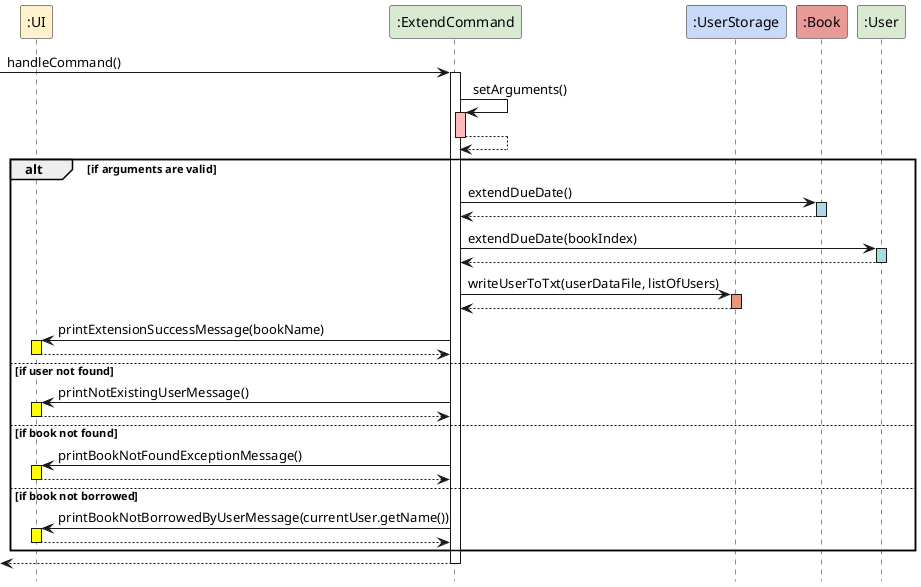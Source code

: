 @startuml
' Define colors using preprocessor directives
!define UI_COLOR #FFF2CC
!define EXTEND_COLOR #D9EAD3
!define USERSTORAGE_COLOR #C9DAF8
!define BOOK_COLOR #EA9999
!define USER_COLOR #D9EAD3

hide footbox

' Define participants with colors
participant ":UI" as Ui UI_COLOR
participant ":ExtendCommand" as extCmd EXTEND_COLOR
participant ":UserStorage" as uStorage USERSTORAGE_COLOR
participant ":Book" as book BOOK_COLOR
participant ":User" as user USER_COLOR

' Sequence of interactions
[-> extCmd : handleCommand()
activate extCmd

extCmd -> extCmd : setArguments()
activate extCmd #FFBBBB
extCmd --> extCmd
deactivate extCmd

alt if arguments are valid
    extCmd -> book : extendDueDate()
    activate book #ADD8E6
    book --> extCmd
    deactivate book

    extCmd -> user : extendDueDate(bookIndex)
    activate user #ADD8E6
    user --> extCmd
    deactivate user

    extCmd -> uStorage : writeUserToTxt(userDataFile, listOfUsers)
    activate uStorage #DarkSalmon
    uStorage --> extCmd
    deactivate uStorage

    extCmd -> Ui : printExtensionSuccessMessage(bookName)
    activate Ui #Yellow
    Ui --> extCmd
    deactivate Ui
else if user not found
    extCmd -> Ui : printNotExistingUserMessage()
    activate Ui #Yellow
    Ui --> extCmd
    deactivate Ui
else if book not found
    extCmd -> Ui : printBookNotFoundExceptionMessage()
    activate Ui #Yellow
    Ui --> extCmd
    deactivate Ui
else if book not borrowed
    extCmd -> Ui : printBookNotBorrowedByUserMessage(currentUser.getName())
    activate Ui #Yellow
    Ui --> extCmd
    deactivate Ui
end

[<-- extCmd
deactivate extCmd

@enduml
